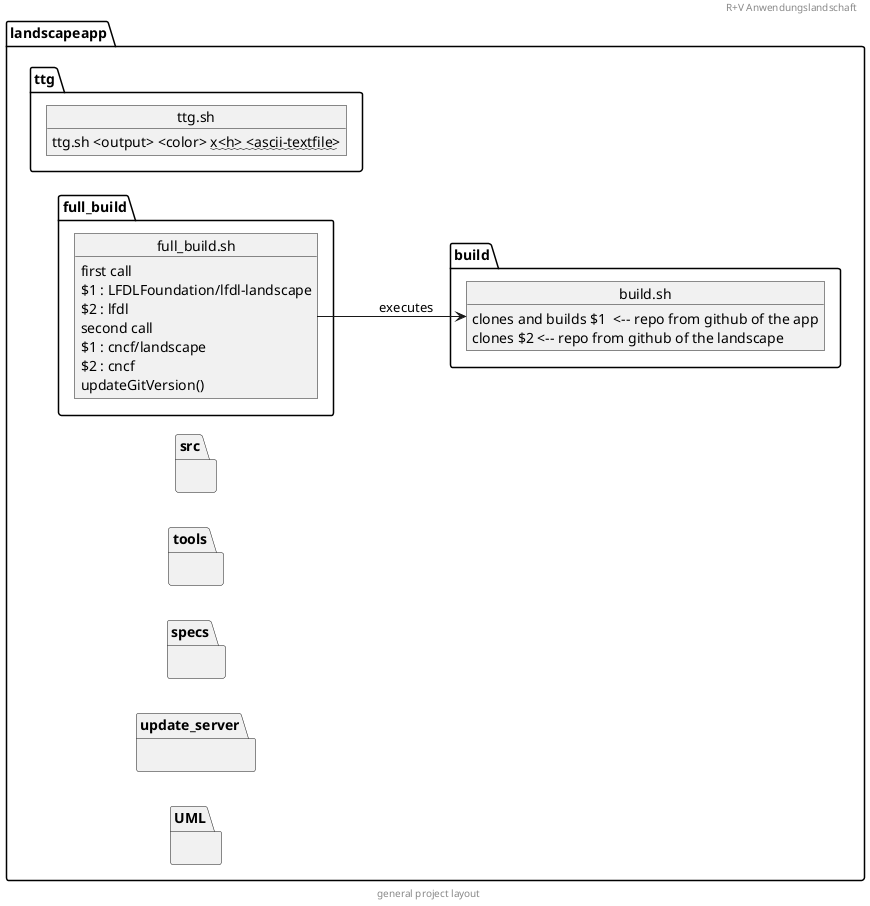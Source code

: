 @startuml
left to right direction
header R+V Anwendungslandschaft
package "landscapeapp"  {
    package "src" {

    }

    package "tools" {

    }

    package "specs"{

    }

    package "update_server" {

    }

    package "UML" {
    }

    object ttg.sh {
        ttg.sh <output> <color> <w>x<h> <ascii-textfile>
    }

    object build.sh {
        clones and builds $1  <-- repo from github of the app
        clones $2 <-- repo from github of the landscape
    }

    object full_build.sh {
        first call 
            $1 : LFDLFoundation/lfdl-landscape
            $2 : lfdl
        second call
            $1 : cncf/landscape
            $2 : cncf
        updateGitVersion()
    }

    full_build.sh --> build.sh : executes

}
center footer general project layout


@enduml